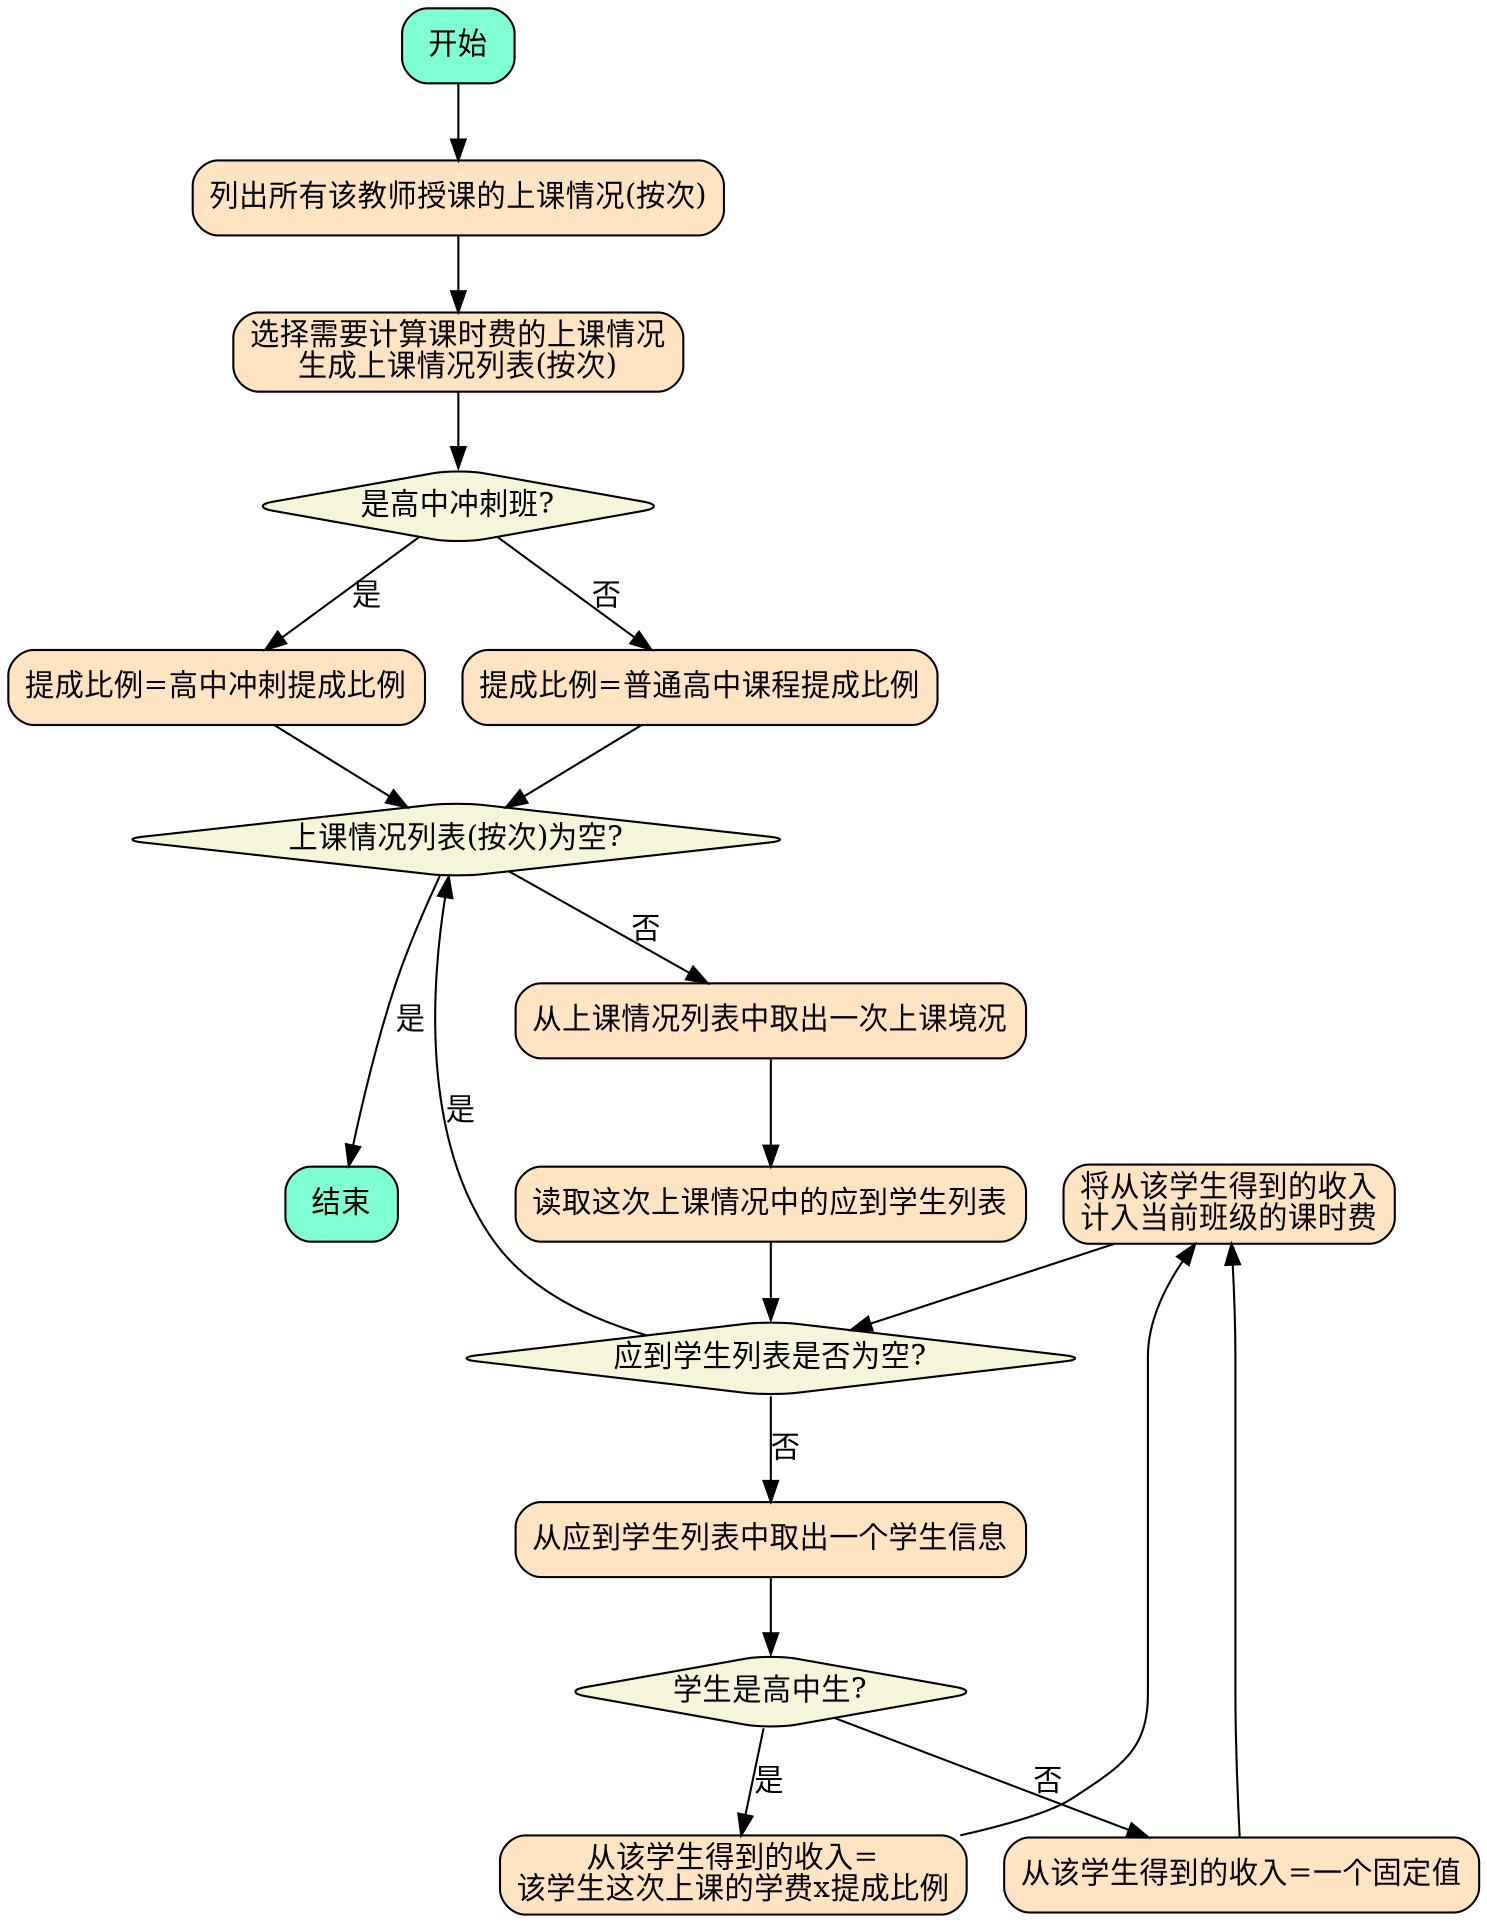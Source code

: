 digraph {
    node [shape="box", style="rounded,filled", fillcolor="aquamarine"]
        start[label="开始"];
        end[label="结束"];

    node [shape="box", style="rounded,filled", fillcolor="bisque"]
        s1[label="列出所有该教师授课的上课情况(按次)"];
        s2[label="选择需要计算课时费的上课情况\n生成上课情况列表(按次)"];
        s3_a[label="提成比例=高中冲刺提成比例"];
        s3_b[label="提成比例=普通高中课程提成比例"];
        s4[label="从上课情况列表中取出一次上课境况"];
        s5[label="读取这次上课情况中的应到学生列表"];
        s6[label="从应到学生列表中取出一个学生信息"];
        s7_a[label="从该学生得到的收入=\n该学生这次上课的学费x提成比例"];
        s7_b[label="从该学生得到的收入=一个固定值"];
        s8[label="将从该学生得到的收入\n计入当前班级的课时费"];
    
    node [shape="diamond", style="rounded,filled", fillcolor="beige"]
        c1[label="是高中冲刺班?"];
        c2[label="上课情况列表(按次)为空?"];
        c3[label="应到学生列表是否为空?"];
        c4[label="学生是高中生?"];

    start -> s1 -> s2 -> c1;
    c1 -> s3_a[label="是"];
    c1 -> s3_b[label="否"];
    s3_a -> c2;
    s3_b -> c2;
    c2 -> s4[label="否"];
    c2 -> end[label="是"];
    s4 -> s5 -> c3;
    c3 -> s6[label="否"];
    c3 -> c2[label="是"];
    s6 -> c4;
    c4 -> s7_a[label="是"];
    c4 -> s7_b[label="否"];
    s7_a -> s8;
    s7_b -> s8;
    s8 -> c3;

    {rank=same; s8 end}
}
